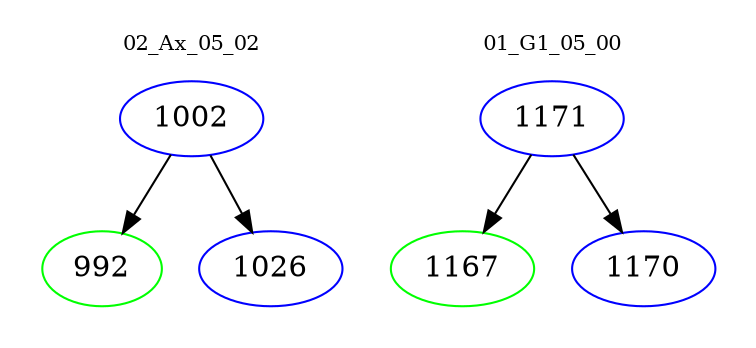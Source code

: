 digraph{
subgraph cluster_0 {
color = white
label = "02_Ax_05_02";
fontsize=10;
T0_1002 [label="1002", color="blue"]
T0_1002 -> T0_992 [color="black"]
T0_992 [label="992", color="green"]
T0_1002 -> T0_1026 [color="black"]
T0_1026 [label="1026", color="blue"]
}
subgraph cluster_1 {
color = white
label = "01_G1_05_00";
fontsize=10;
T1_1171 [label="1171", color="blue"]
T1_1171 -> T1_1167 [color="black"]
T1_1167 [label="1167", color="green"]
T1_1171 -> T1_1170 [color="black"]
T1_1170 [label="1170", color="blue"]
}
}
